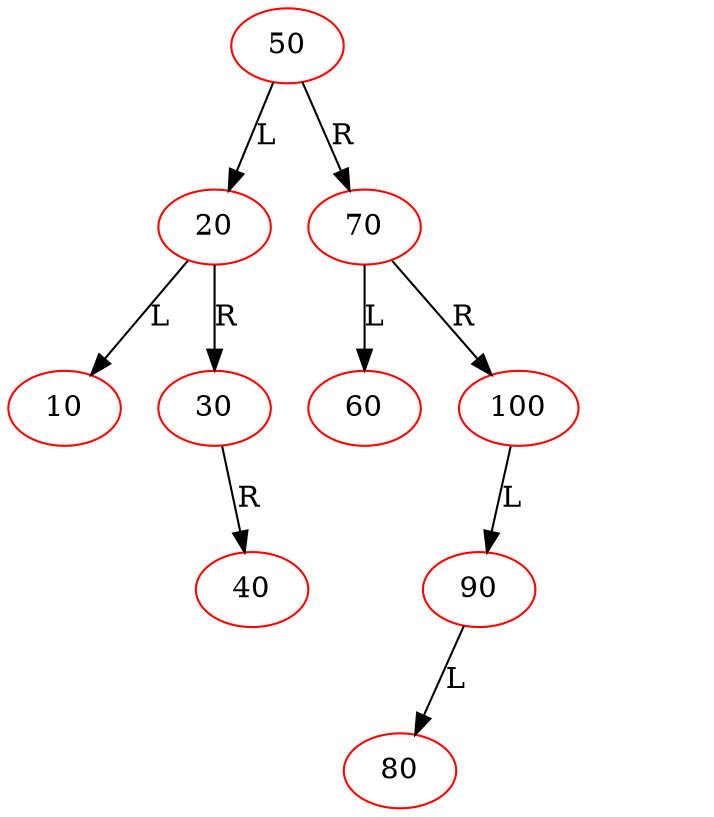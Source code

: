 digraph BiTreeBiTreeInsert {
"50" -> {"20"} [label="L"]
"50" -> {"70"} [label="R"]
"20" -> {"10"} [label="L"]
"20" -> {"30"} [label="R"]
"70" -> {"60"} [label="L"]
"70" -> {"100"} [label="R"]
"30" -> {"HD0"} [label="L"] [style=invis]
"HD0" [style=invis]
"30" -> {"40"} [label="R"]
"100" -> {"90"} [label="L"]
"100" -> {"HD1"} [label="R"] [style=invis]
"HD1" [style=invis]
"90" -> {"80"} [label="L"]
"90" -> {"HD2"} [label="R"] [style=invis]
"HD2" [style=invis]
"50" [color=red]
"20" [color=red]
"10" [color=red]
"30" [color=red]
"40" [color=red]
"70" [color=red]
"60" [color=red]
"100" [color=red]
"90" [color=red]
"80" [color=red]
}

